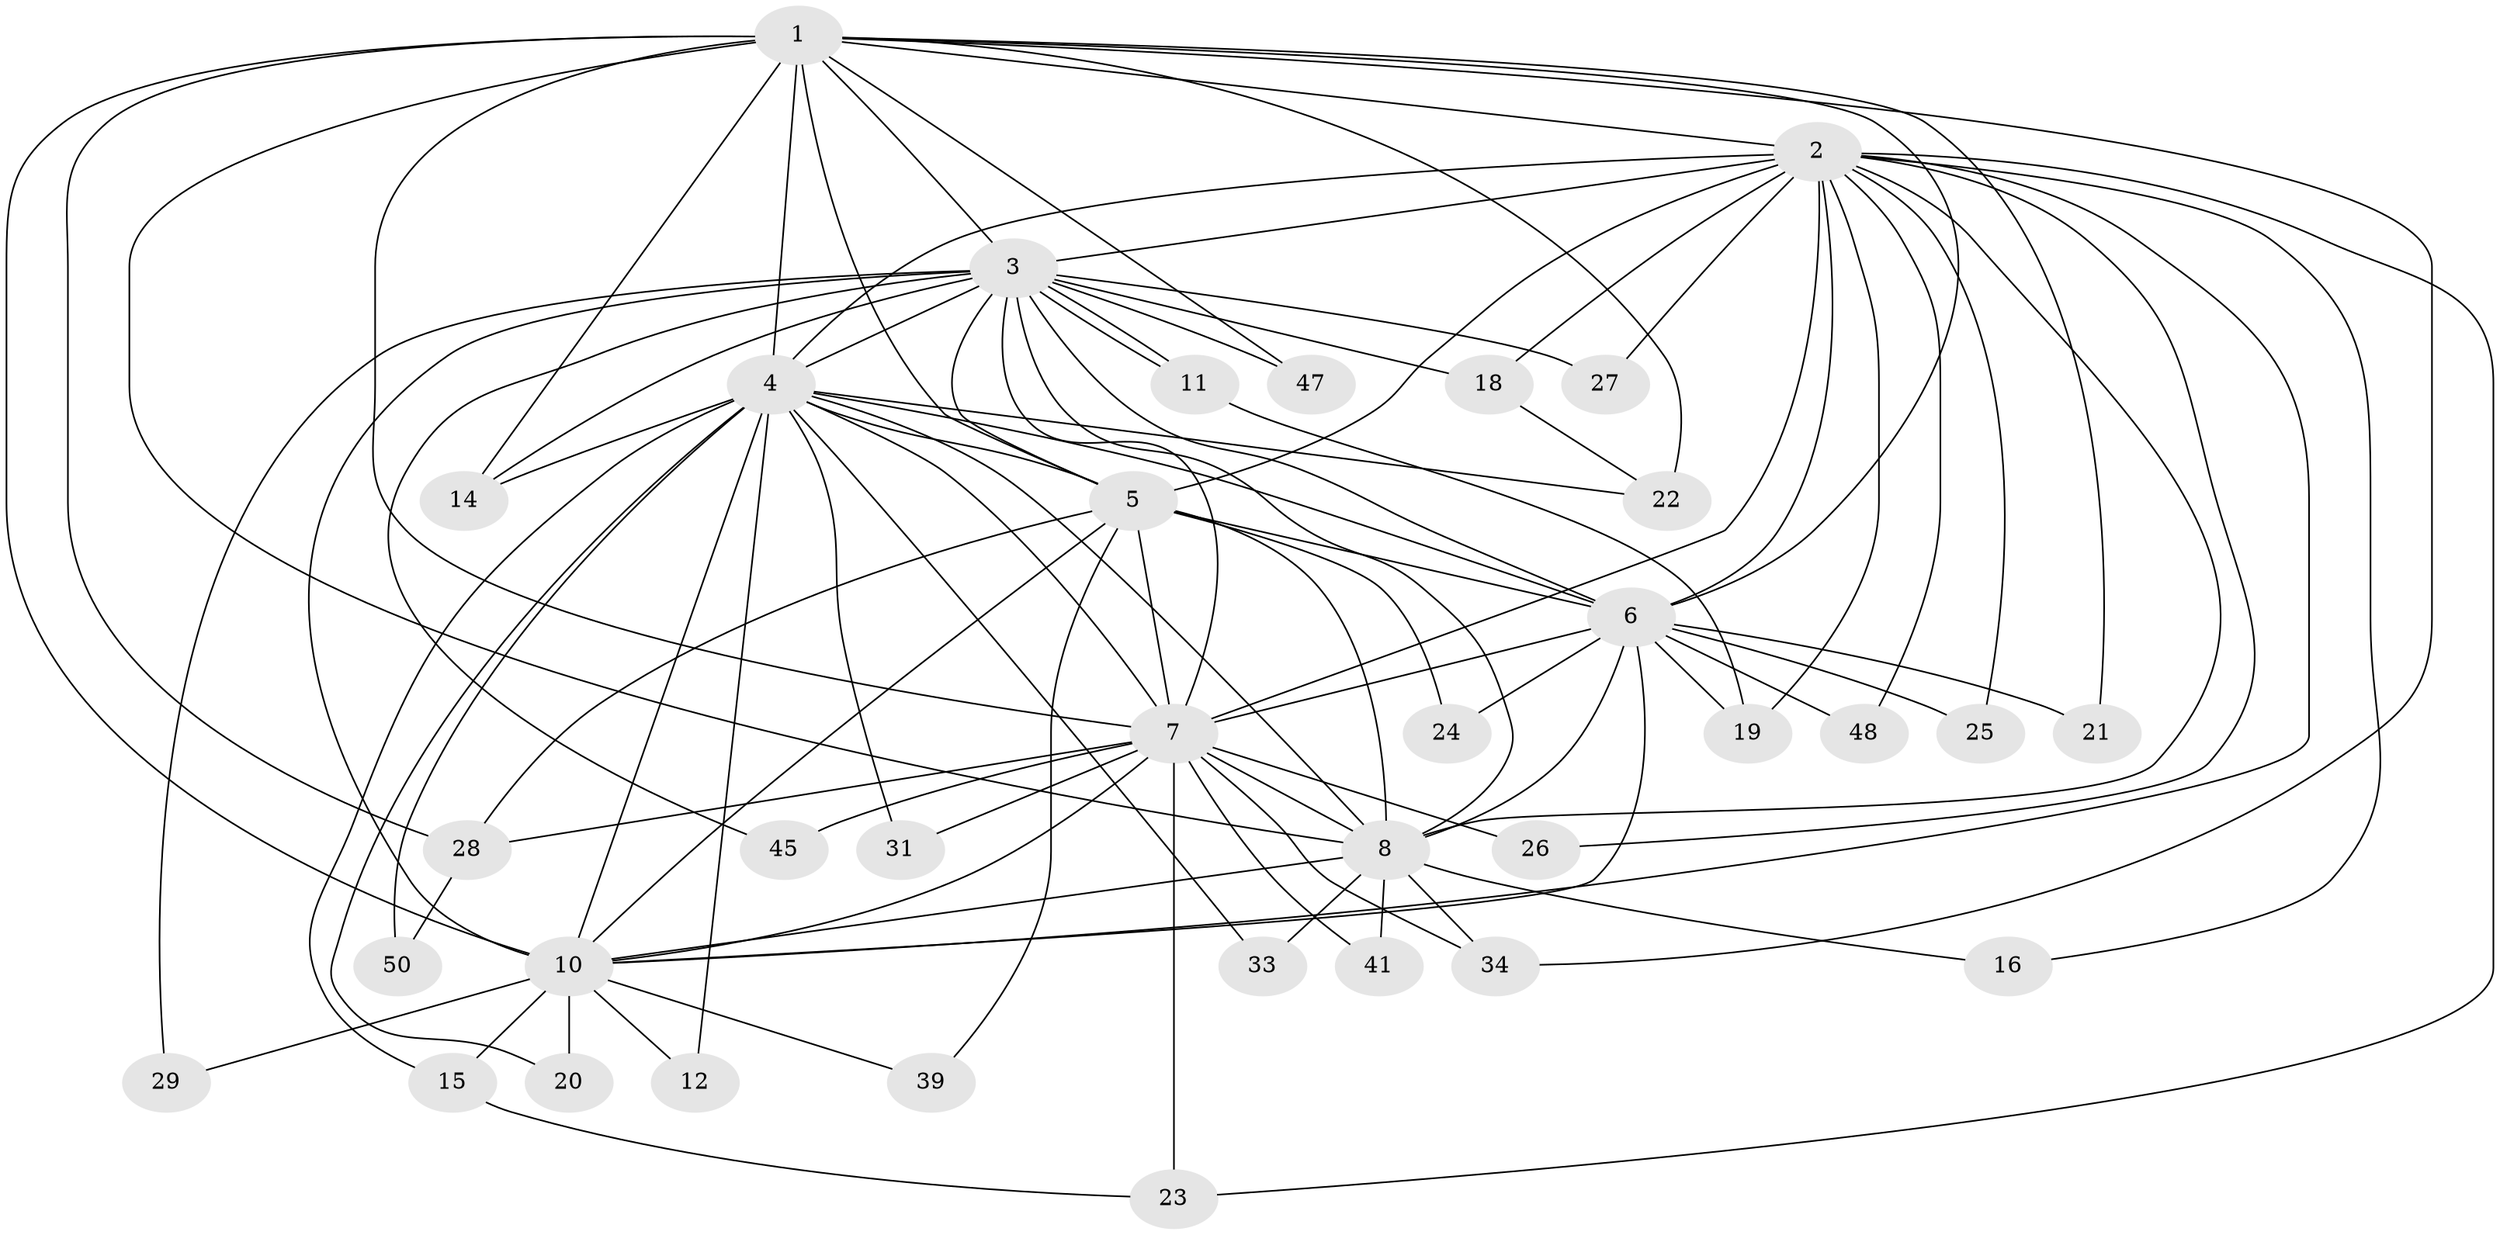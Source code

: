 // original degree distribution, {13: 0.04, 19: 0.04, 20: 0.02, 12: 0.02, 14: 0.04, 17: 0.02, 15: 0.02, 3: 0.16, 4: 0.06, 2: 0.58}
// Generated by graph-tools (version 1.1) at 2025/11/02/27/25 16:11:05]
// undirected, 35 vertices, 94 edges
graph export_dot {
graph [start="1"]
  node [color=gray90,style=filled];
  1 [super="+9"];
  2 [super="+30"];
  3 [super="+37"];
  4 [super="+32"];
  5;
  6 [super="+13"];
  7 [super="+38"];
  8 [super="+17"];
  10 [super="+40"];
  11;
  12 [super="+44"];
  14 [super="+42"];
  15;
  16;
  18;
  19 [super="+46"];
  20;
  21;
  22 [super="+49"];
  23 [super="+43"];
  24;
  25;
  26;
  27;
  28 [super="+35"];
  29;
  31;
  33;
  34 [super="+36"];
  39;
  41;
  45;
  47;
  48;
  50;
  1 -- 2 [weight=2];
  1 -- 3 [weight=2];
  1 -- 4 [weight=2];
  1 -- 5 [weight=2];
  1 -- 6 [weight=2];
  1 -- 7 [weight=2];
  1 -- 8 [weight=3];
  1 -- 10 [weight=3];
  1 -- 14;
  1 -- 22;
  1 -- 47;
  1 -- 34;
  1 -- 21;
  1 -- 28;
  2 -- 3;
  2 -- 4;
  2 -- 5;
  2 -- 6;
  2 -- 7;
  2 -- 8;
  2 -- 10;
  2 -- 16;
  2 -- 18;
  2 -- 23;
  2 -- 25;
  2 -- 26;
  2 -- 27;
  2 -- 48;
  2 -- 19;
  3 -- 4;
  3 -- 5;
  3 -- 6 [weight=2];
  3 -- 7;
  3 -- 8;
  3 -- 10;
  3 -- 11;
  3 -- 11;
  3 -- 18;
  3 -- 27;
  3 -- 29;
  3 -- 45;
  3 -- 47;
  3 -- 14;
  4 -- 5;
  4 -- 6;
  4 -- 7;
  4 -- 8;
  4 -- 10;
  4 -- 12 [weight=3];
  4 -- 14;
  4 -- 15;
  4 -- 20;
  4 -- 31;
  4 -- 33;
  4 -- 50;
  4 -- 22;
  5 -- 6;
  5 -- 7;
  5 -- 8;
  5 -- 10;
  5 -- 24;
  5 -- 28;
  5 -- 39;
  6 -- 7 [weight=2];
  6 -- 8;
  6 -- 10;
  6 -- 19;
  6 -- 24;
  6 -- 48;
  6 -- 25;
  6 -- 21;
  7 -- 8;
  7 -- 10;
  7 -- 23;
  7 -- 26;
  7 -- 31;
  7 -- 41;
  7 -- 45;
  7 -- 28;
  7 -- 34;
  8 -- 10;
  8 -- 16;
  8 -- 33;
  8 -- 34;
  8 -- 41;
  10 -- 12;
  10 -- 15;
  10 -- 20;
  10 -- 29;
  10 -- 39;
  11 -- 19;
  15 -- 23;
  18 -- 22;
  28 -- 50;
}
